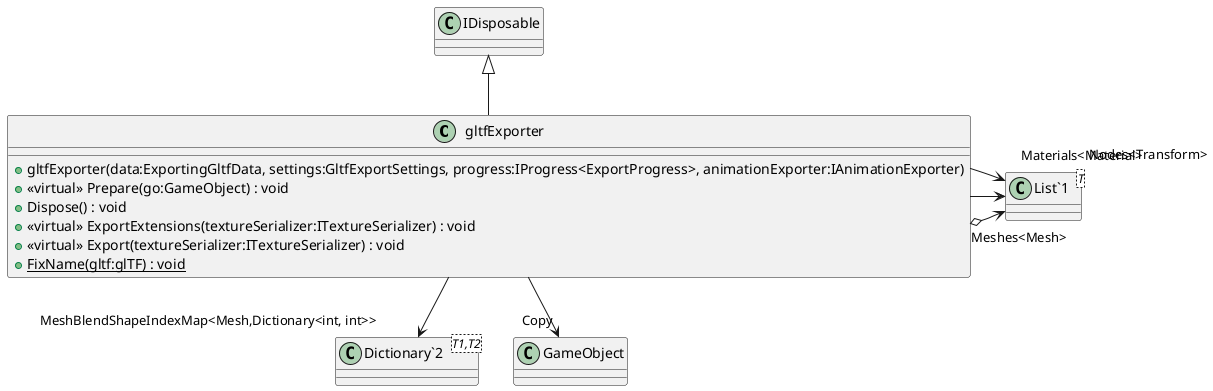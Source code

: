 @startuml
class gltfExporter {
    + gltfExporter(data:ExportingGltfData, settings:GltfExportSettings, progress:IProgress<ExportProgress>, animationExporter:IAnimationExporter)
    + <<virtual>> Prepare(go:GameObject) : void
    + Dispose() : void
    + <<virtual>> ExportExtensions(textureSerializer:ITextureSerializer) : void
    + <<virtual>> Export(textureSerializer:ITextureSerializer) : void
    + {static} FixName(gltf:glTF) : void
}
class "List`1"<T> {
}
class "Dictionary`2"<T1,T2> {
}
IDisposable <|-- gltfExporter
gltfExporter --> "Copy" GameObject
gltfExporter o-> "Meshes<Mesh>" "List`1"
gltfExporter --> "MeshBlendShapeIndexMap<Mesh,Dictionary<int, int>>" "Dictionary`2"
gltfExporter --> "Nodes<Transform>" "List`1"
gltfExporter --> "Materials<Material>" "List`1"
@enduml
